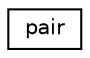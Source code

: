 digraph "Graphical Class Hierarchy"
{
  edge [fontname="Helvetica",fontsize="10",labelfontname="Helvetica",labelfontsize="10"];
  node [fontname="Helvetica",fontsize="10",shape=record];
  rankdir="LR";
  Node1 [label="pair",height=0.2,width=0.4,color="black", fillcolor="white", style="filled",URL="$structpair.html"];
}
